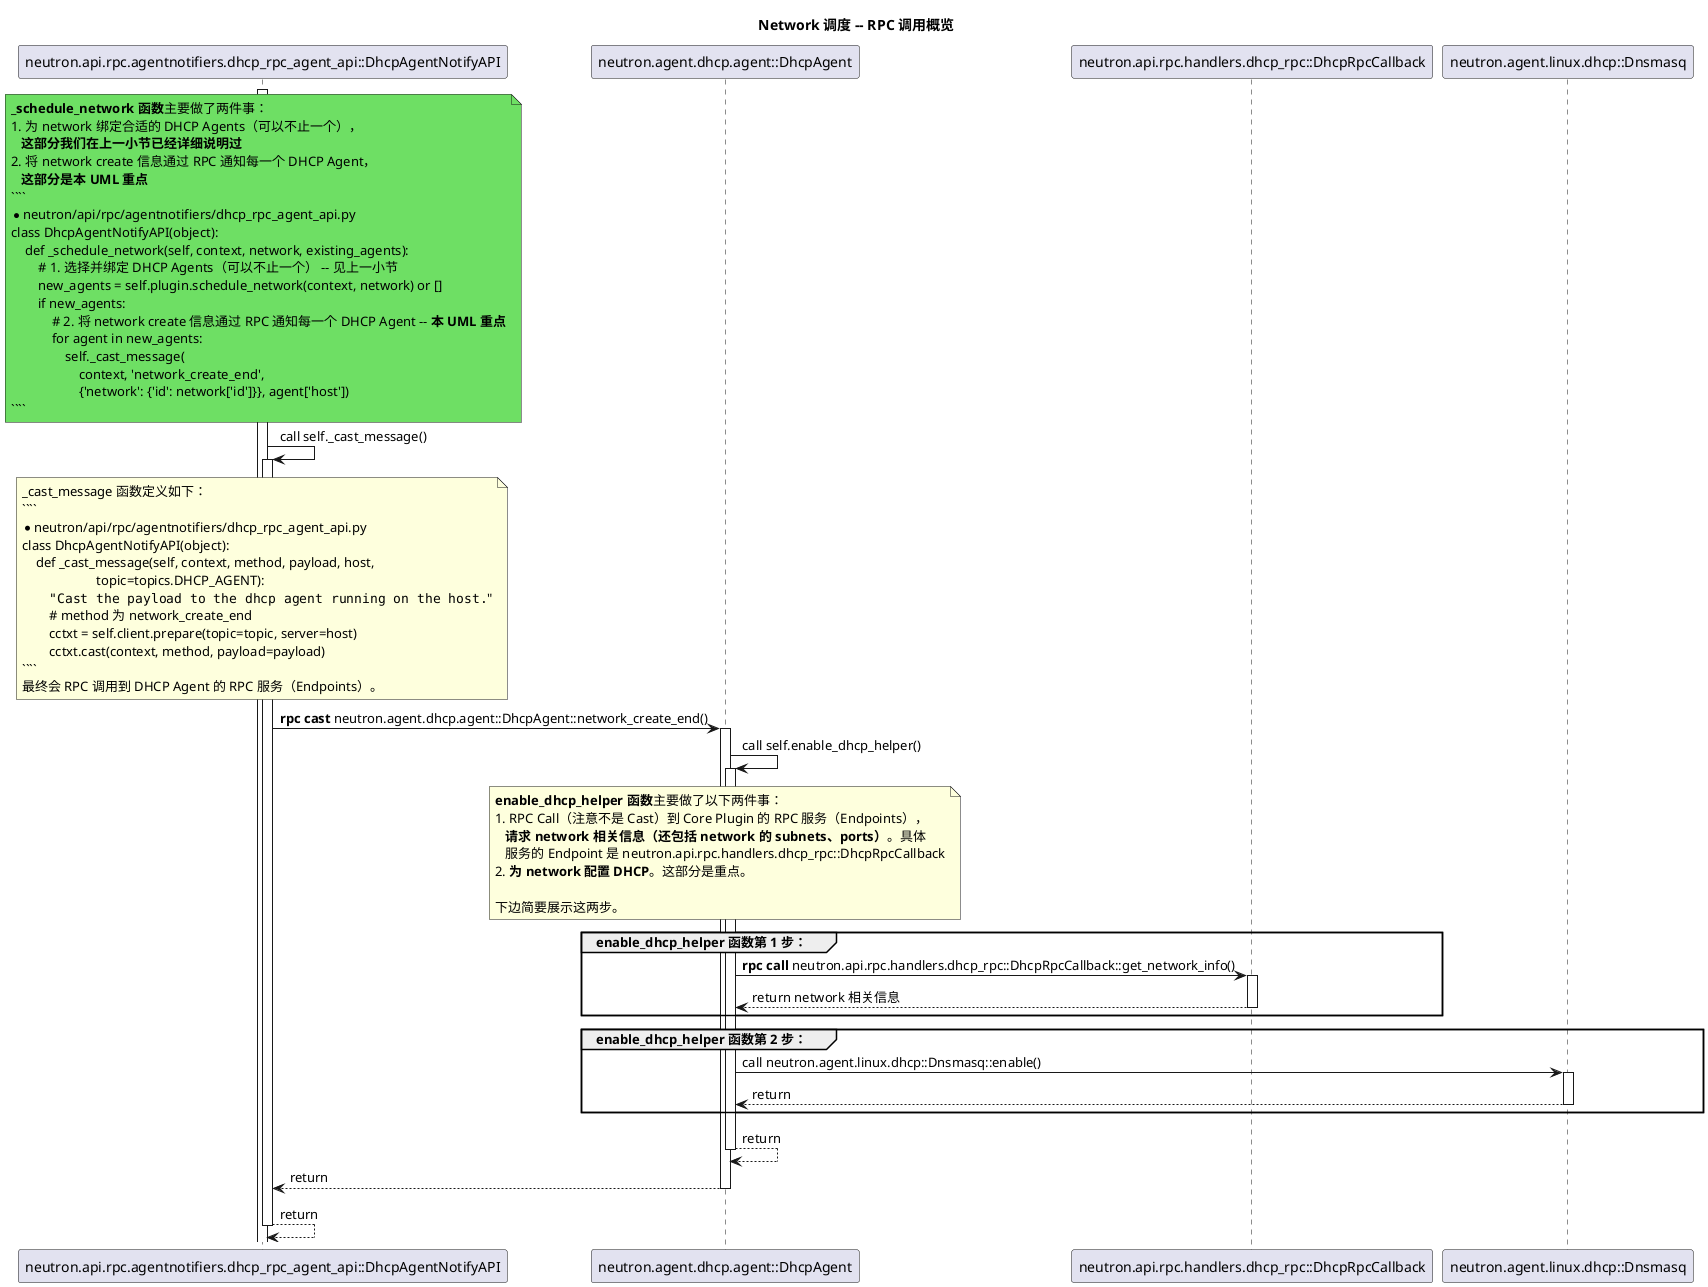 @startuml

title Network 调度 -- RPC 调用概览

participant dhcp_agent_notify_api as "neutron.api.rpc.agentnotifiers.dhcp_rpc_agent_api::DhcpAgentNotifyAPI"
participant dhcp_agent as "neutron.agent.dhcp.agent::DhcpAgent"
participant dhcp_rpc_callback as "neutron.api.rpc.handlers.dhcp_rpc::DhcpRpcCallback"
participant dnsmasq as "neutron.agent.linux.dhcp::Dnsmasq"

activate dhcp_agent_notify_api
note over dhcp_agent_notify_api #6EDF64
**_schedule_network 函数**主要做了两件事：
1. 为 network 绑定合适的 DHCP Agents（可以不止一个），
   **这部分我们在上一小节已经详细说明过**
2. 将 network create 信息通过 RPC 通知每一个 DHCP Agent，
   **这部分是本 UML 重点**
````
* neutron/api/rpc/agentnotifiers/dhcp_rpc_agent_api.py
class DhcpAgentNotifyAPI(object):
    def _schedule_network(self, context, network, existing_agents):
        # 1. 选择并绑定 DHCP Agents（可以不止一个） -- 见上一小节
        new_agents = self.plugin.schedule_network(context, network) or []
        if new_agents:
            # 2. 将 network create 信息通过 RPC 通知每一个 DHCP Agent -- **本 UML 重点**
            for agent in new_agents:
                self._cast_message(
                    context, 'network_create_end',
                    {'network': {'id': network['id']}}, agent['host'])
````
end note

dhcp_agent_notify_api->dhcp_agent_notify_api: call self._cast_message()

activate dhcp_agent_notify_api
note over dhcp_agent_notify_api
_cast_message 函数定义如下：
````
* neutron/api/rpc/agentnotifiers/dhcp_rpc_agent_api.py
class DhcpAgentNotifyAPI(object):
    def _cast_message(self, context, method, payload, host,
                      topic=topics.DHCP_AGENT):
        """Cast the payload to the dhcp agent running on the host."""
        # method 为 network_create_end
        cctxt = self.client.prepare(topic=topic, server=host)
        cctxt.cast(context, method, payload=payload)
````
最终会 RPC 调用到 DHCP Agent 的 RPC 服务（Endpoints）。
end note

dhcp_agent_notify_api->dhcp_agent: **rpc cast** neutron.agent.dhcp.agent::DhcpAgent::network_create_end()

activate dhcp_agent
dhcp_agent->dhcp_agent: call self.enable_dhcp_helper()

activate dhcp_agent
note over dhcp_agent
**enable_dhcp_helper 函数**主要做了以下两件事：
1. RPC Call（注意不是 Cast）到 Core Plugin 的 RPC 服务（Endpoints），
   **请求 network 相关信息（还包括 network 的 subnets、ports）**。具体
   服务的 Endpoint 是 neutron.api.rpc.handlers.dhcp_rpc::DhcpRpcCallback
2. **为 network 配置 DHCP**。这部分是重点。

下边简要展示这两步。
end note

group enable_dhcp_helper 函数第 1 步：
dhcp_agent->dhcp_rpc_callback: **rpc call** neutron.api.rpc.handlers.dhcp_rpc::DhcpRpcCallback::get_network_info()
activate dhcp_rpc_callback
dhcp_rpc_callback-->dhcp_agent: return network 相关信息
deactivate dhcp_rpc_callback
end

group enable_dhcp_helper 函数第 2 步：
dhcp_agent->dnsmasq: call neutron.agent.linux.dhcp::Dnsmasq::enable()
activate dnsmasq
dnsmasq-->dhcp_agent: return
deactivate dnsmasq
end

dhcp_agent-->dhcp_agent: return
deactivate dhcp_agent

dhcp_agent-->dhcp_agent_notify_api: return
deactivate dhcp_agent

dhcp_agent_notify_api-->dhcp_agent_notify_api: return
deactivate dhcp_agent_notify_api

@enduml
